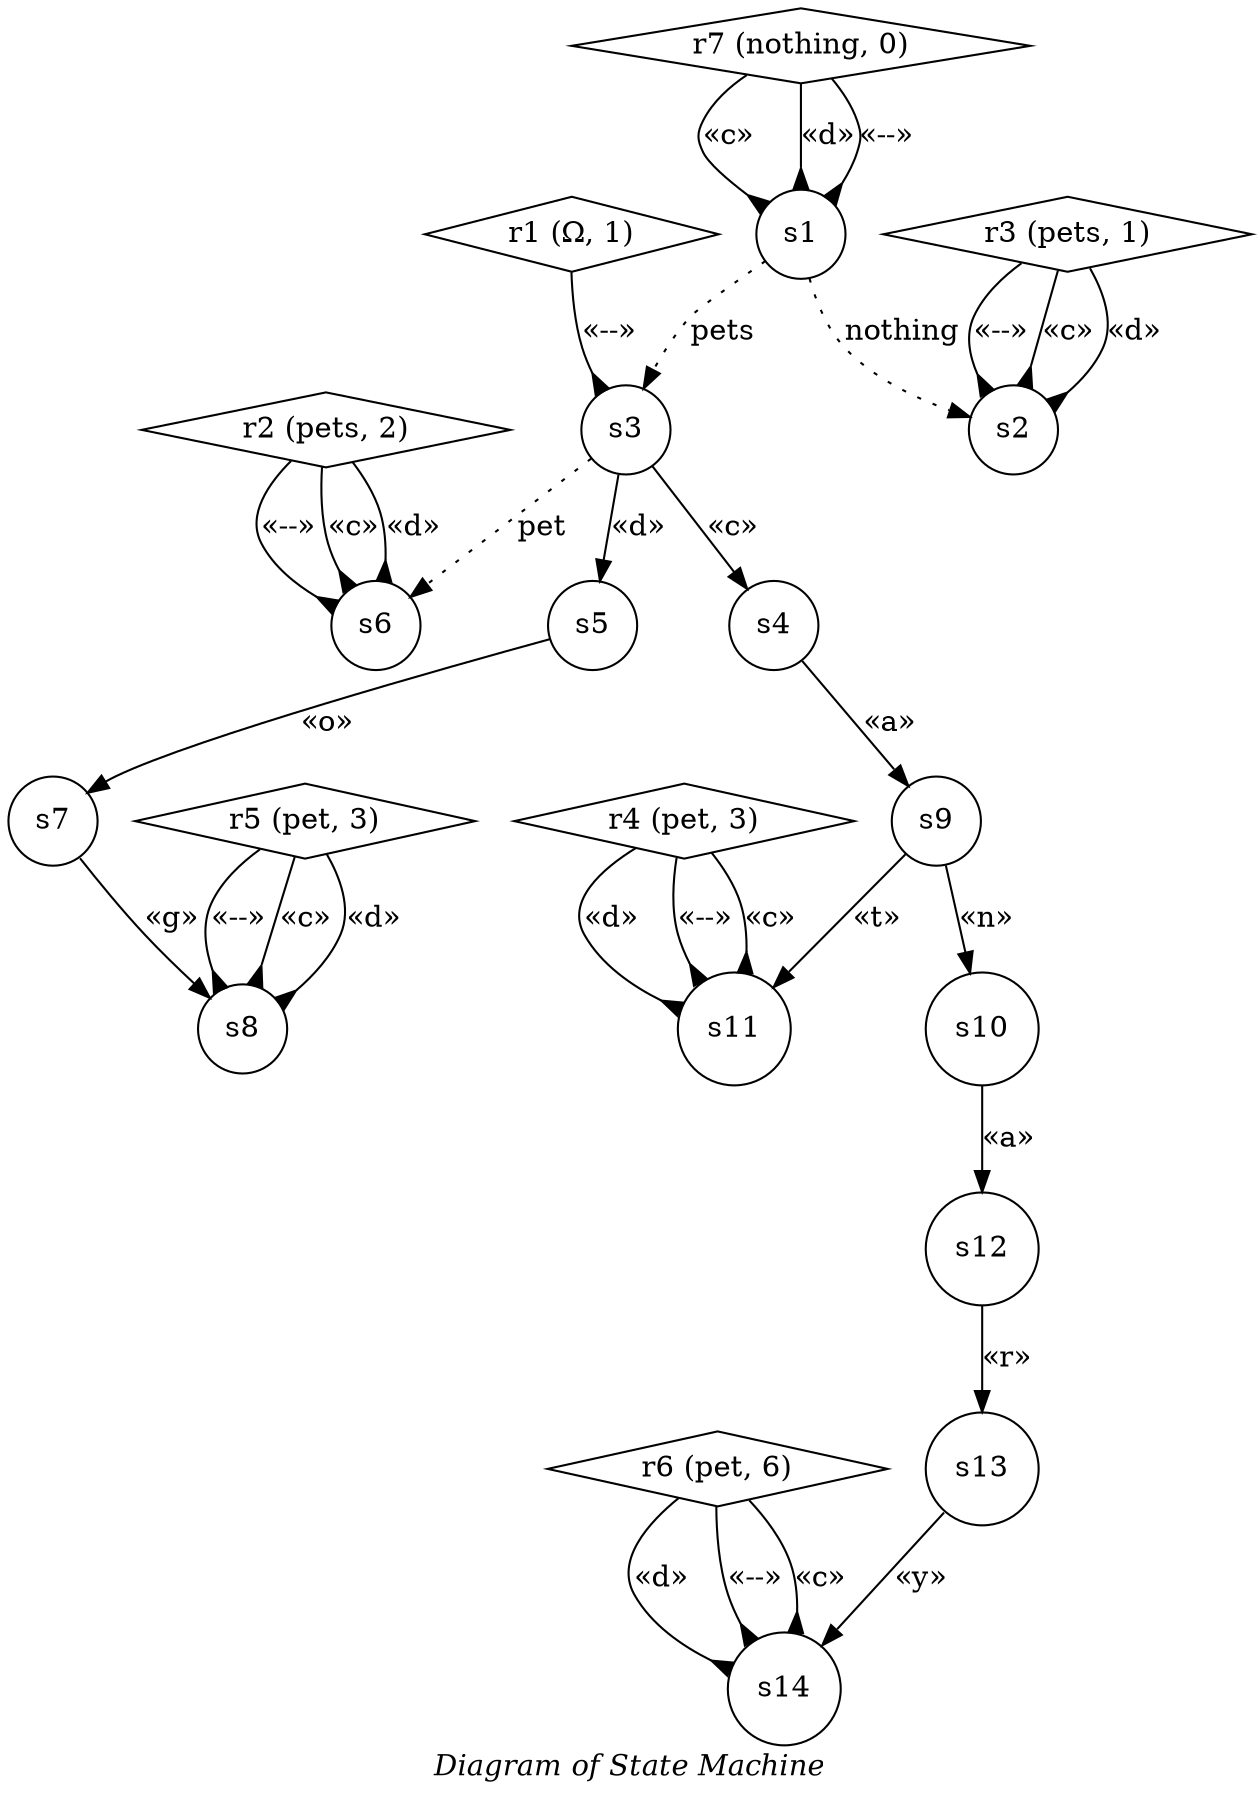 digraph {
  label=<<i>Diagram of State Machine</i>>
  r2 [shape=diamond, label=<r2 (pets, 2)>];
  r1 [shape=diamond, label=<r1 (&Omega;, 1)>];
  r3 [shape=diamond, label=<r3 (pets, 1)>];
  r7 [shape=diamond, label=<r7 (nothing, 0)>];
  r4 [shape=diamond, label=<r4 (pet, 3)>];
  r6 [shape=diamond, label=<r6 (pet, 6)>];
  r5 [shape=diamond, label=<r5 (pet, 3)>];
  s1 [shape=circle, label=<s1>];
  s3 [shape=circle, label=<s3>];
  s6 [shape=circle, label=<s6>];
  s5 [shape=circle, label=<s5>];
  s7 [shape=circle, label=<s7>];
  s8 [shape=circle, label=<s8>];
  s4 [shape=circle, label=<s4>];
  s9 [shape=circle, label=<s9>];
  s11 [shape=circle, label=<s11>];
  s10 [shape=circle, label=<s10>];
  s12 [shape=circle, label=<s12>];
  s13 [shape=circle, label=<s13>];
  s14 [shape=circle, label=<s14>];
  s2 [shape=circle, label=<s2>];
  r7 -> s1 [label=<&laquo;c&raquo;>, arrowhead=inv];
  r7 -> s1 [label=<&laquo;d&raquo;>, arrowhead=inv];
  r7 -> s1 [label=<&laquo;--&raquo;>, arrowhead=inv];
  s1 -> s2 [label=<nothing>, style=dotted];
  s1 -> s3 [label=<pets>, style=dotted];
  s3 -> s4 [label=<&laquo;c&raquo;>];
  s3 -> s5 [label=<&laquo;d&raquo;>];
  r1 -> s3 [label=<&laquo;--&raquo;>, arrowhead=inv];
  s3 -> s6 [label=<pet>, style=dotted];
  r2 -> s6 [label=<&laquo;c&raquo;>, arrowhead=inv];
  r2 -> s6 [label=<&laquo;d&raquo;>, arrowhead=inv];
  r2 -> s6 [label=<&laquo;--&raquo;>, arrowhead=inv];
  s5 -> s7 [label=<&laquo;o&raquo;>];
  s7 -> s8 [label=<&laquo;g&raquo;>];
  r5 -> s8 [label=<&laquo;c&raquo;>, arrowhead=inv];
  r5 -> s8 [label=<&laquo;d&raquo;>, arrowhead=inv];
  r5 -> s8 [label=<&laquo;--&raquo;>, arrowhead=inv];
  s4 -> s9 [label=<&laquo;a&raquo;>];
  s9 -> s10 [label=<&laquo;n&raquo;>];
  s9 -> s11 [label=<&laquo;t&raquo;>];
  r4 -> s11 [label=<&laquo;c&raquo;>, arrowhead=inv];
  r4 -> s11 [label=<&laquo;d&raquo;>, arrowhead=inv];
  r4 -> s11 [label=<&laquo;--&raquo;>, arrowhead=inv];
  s10 -> s12 [label=<&laquo;a&raquo;>];
  s12 -> s13 [label=<&laquo;r&raquo;>];
  s13 -> s14 [label=<&laquo;y&raquo;>];
  r6 -> s14 [label=<&laquo;c&raquo;>, arrowhead=inv];
  r6 -> s14 [label=<&laquo;d&raquo;>, arrowhead=inv];
  r6 -> s14 [label=<&laquo;--&raquo;>, arrowhead=inv];
  r3 -> s2 [label=<&laquo;c&raquo;>, arrowhead=inv];
  r3 -> s2 [label=<&laquo;d&raquo;>, arrowhead=inv];
  r3 -> s2 [label=<&laquo;--&raquo;>, arrowhead=inv];
}
